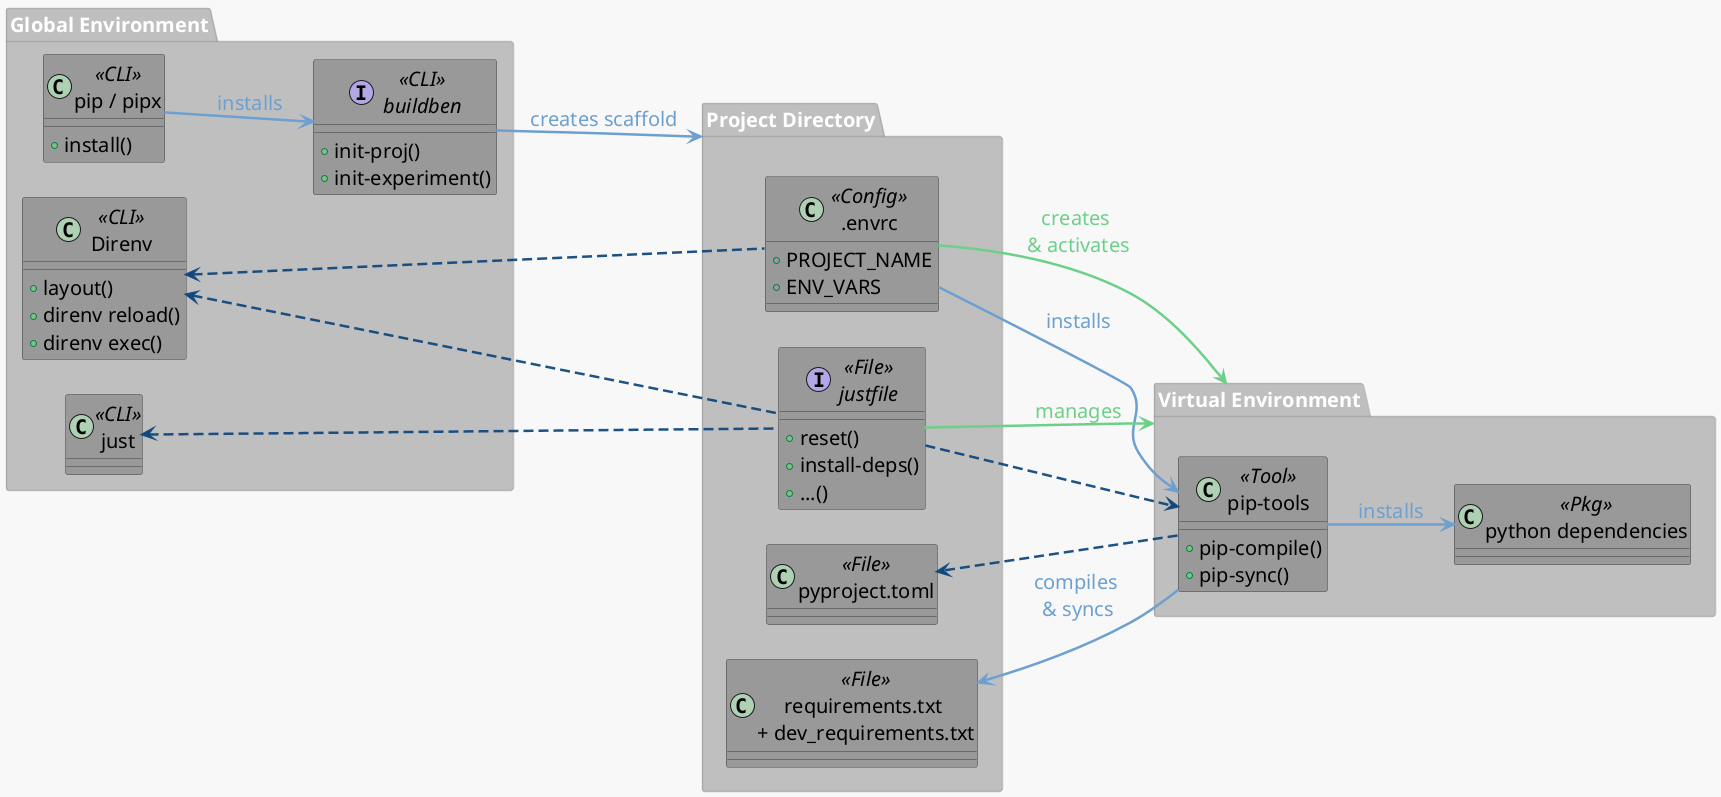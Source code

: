 @startuml
left to right direction
' top to bottom direction

' === Global look & feel =============
skinparam defaultFontSize 20
skinparam BackgroundColor #bcbcbc15
skinparam package {
    BackgroundColor #99999999
    BorderColor #99999999
    BorderWidth 2
    FontColor   #ffffff
}
skinparam class {
    BackgroundColor #999999
    BorderColor     #00000099
}


' =====================================================================


' === Package: Global Environment =============
package "Global Environment" as GE {
    
    interface "buildben"      as B   <<CLI>>{
        +init-proj()
        +init-experiment()
    }
    class "pip / pipx"    as PIP <<CLI>>{
        +install()
    }
    
    class "just"          as J   <<CLI>>
    class "Direnv"        as D   <<CLI>>{
        +layout()
        +direnv reload()
        +direnv exec()
    }
    
}

' === Package: Project Directory =============
package "Project Directory" as PDIR {
    
    class "pyproject.toml"                          as PPRT <<File>>
    
    interface "justfile"                                as JF  <<File>> {
        +reset()
        +install-deps()
        +...()
    }
    
    class ".envrc"                                  as ERC  <<Config>>{
        +PROJECT_NAME
        +ENV_VARS
    }
    
    class "requirements.txt \n+ dev_requirements.txt" as RE   <<File>>
}

' === Package: Virtual Environment =============
package "Virtual Environment" as VENV {
    class "pip-tools"               as PT  <<Tool>>{
        +pip-compile()
        +pip-sync()
    }
    class "python dependencies"     as PD  <<Pkg>>
    ' VE o-- PD : contains
}


' ============================================================

' === Straight Arrows =============

<style>
arrow {
    LineColor #6da0d0
    FontColor #6da0d0
    LineThickness 2.5
    
    ' !! Not Working
    .test {
        LineColor #b35e5e
    }
}
</style>

' PT --> PD <<test>> : installs 
PT --> PD : installs
PIP --> B : installs 
B --> PDIR   : creates scaffold
ERC --> PT     : installs 
PT  --> RE     : compiles \n& syncs


' === SPecial Straight Arrows =============
<style>
arrow {
    LineColor #6dd089
    FontColor #6dd089

}
</style>

ERC --> VENV     : creates \n& activates
JF --> VENV : manages


' === Dependencies =============

<style>
arrow {
    LineStyle 10-5
    LineColor #0e467bee
    FontColor #0e467bee
}
</style>


D   <-- ERC 
J   <-- JF     
D   <-- JF     

JF  --> PT     
PT --> PPRT

' ERC -left-  JF     : interacts
' PPRT ..> PT    : read by
@enduml